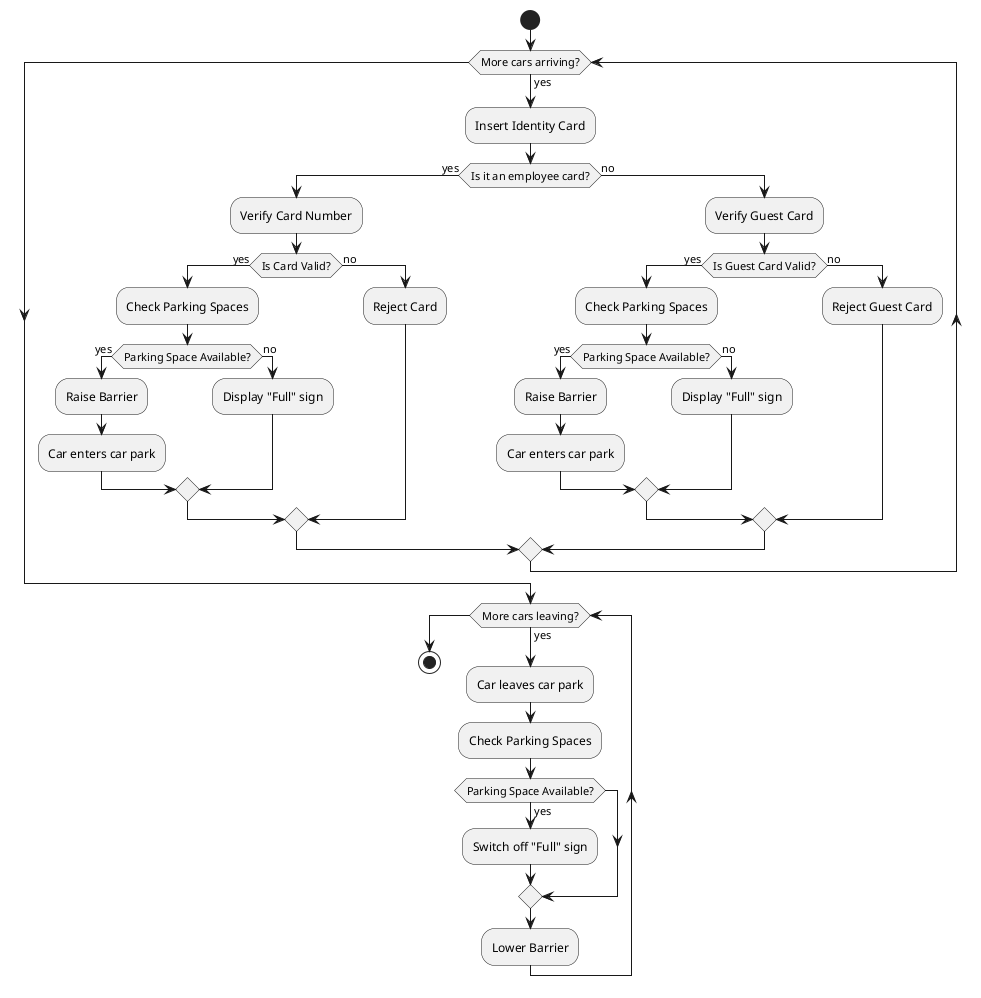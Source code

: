 @startuml
start

while (More cars arriving?) is (yes)
    :Insert Identity Card;
    if (Is it an employee card?) then (yes)
        :Verify Card Number;
        if (Is Card Valid?) then (yes)
            :Check Parking Spaces;
            if (Parking Space Available?) then (yes)
                :Raise Barrier;
                :Car enters car park;
            else (no)
                :Display "Full" sign;
            endif
        else (no)
            :Reject Card;
        endif
    else (no)
        :Verify Guest Card;
        if (Is Guest Card Valid?) then (yes)
            :Check Parking Spaces;
            if (Parking Space Available?) then (yes)
                :Raise Barrier;
                :Car enters car park;
            else (no)
                :Display "Full" sign;
            endif
        else (no)
            :Reject Guest Card;
        endif
    endif
endwhile

while (More cars leaving?) is (yes)
    :Car leaves car park;
    :Check Parking Spaces;
    if (Parking Space Available?) then (yes)
        :Switch off "Full" sign;
    endif
    :Lower Barrier;
endwhile

stop
@enduml